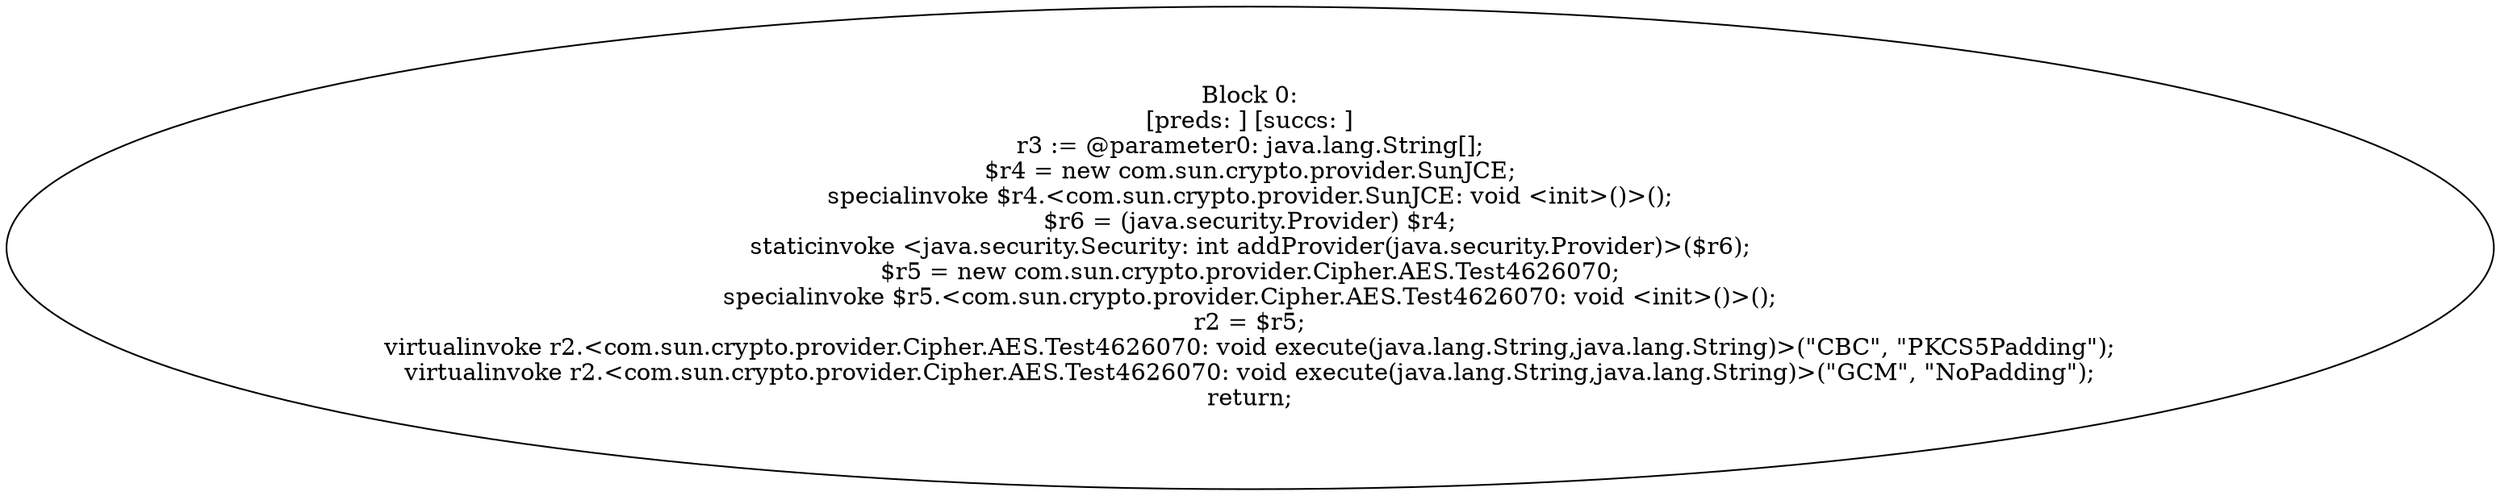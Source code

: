 digraph "unitGraph" {
    "Block 0:
[preds: ] [succs: ]
r3 := @parameter0: java.lang.String[];
$r4 = new com.sun.crypto.provider.SunJCE;
specialinvoke $r4.<com.sun.crypto.provider.SunJCE: void <init>()>();
$r6 = (java.security.Provider) $r4;
staticinvoke <java.security.Security: int addProvider(java.security.Provider)>($r6);
$r5 = new com.sun.crypto.provider.Cipher.AES.Test4626070;
specialinvoke $r5.<com.sun.crypto.provider.Cipher.AES.Test4626070: void <init>()>();
r2 = $r5;
virtualinvoke r2.<com.sun.crypto.provider.Cipher.AES.Test4626070: void execute(java.lang.String,java.lang.String)>(\"CBC\", \"PKCS5Padding\");
virtualinvoke r2.<com.sun.crypto.provider.Cipher.AES.Test4626070: void execute(java.lang.String,java.lang.String)>(\"GCM\", \"NoPadding\");
return;
"
}
